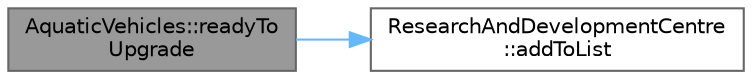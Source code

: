 digraph "AquaticVehicles::readyToUpgrade"
{
 // LATEX_PDF_SIZE
  bgcolor="transparent";
  edge [fontname=Helvetica,fontsize=10,labelfontname=Helvetica,labelfontsize=10];
  node [fontname=Helvetica,fontsize=10,shape=box,height=0.2,width=0.4];
  rankdir="LR";
  Node1 [label="AquaticVehicles::readyTo\lUpgrade",height=0.2,width=0.4,color="gray40", fillcolor="grey60", style="filled", fontcolor="black",tooltip=" "];
  Node1 -> Node2 [color="steelblue1",style="solid"];
  Node2 [label="ResearchAndDevelopmentCentre\l::addToList",height=0.2,width=0.4,color="grey40", fillcolor="white", style="filled",URL="$class_research_and_development_centre.html#a057bbd7a3e9b01a9333f0c4d3a2b6bcf",tooltip=" "];
}
